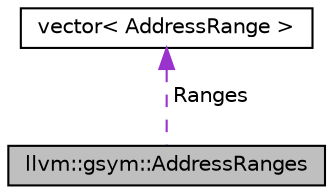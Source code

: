 digraph "llvm::gsym::AddressRanges"
{
 // LATEX_PDF_SIZE
  bgcolor="transparent";
  edge [fontname="Helvetica",fontsize="10",labelfontname="Helvetica",labelfontsize="10"];
  node [fontname="Helvetica",fontsize="10",shape="box"];
  Node1 [label="llvm::gsym::AddressRanges",height=0.2,width=0.4,color="black", fillcolor="grey75", style="filled", fontcolor="black",tooltip="The AddressRanges class helps normalize address range collections."];
  Node2 -> Node1 [dir="back",color="darkorchid3",fontsize="10",style="dashed",label=" Ranges" ,fontname="Helvetica"];
  Node2 [label="vector\< AddressRange \>",height=0.2,width=0.4,color="black",tooltip=" "];
}
